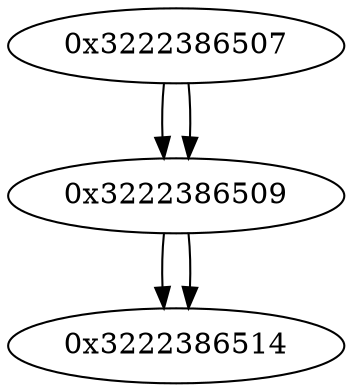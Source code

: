 digraph G{
/* nodes */
  n1 [label="0x3222386507"]
  n2 [label="0x3222386509"]
  n3 [label="0x3222386514"]
/* edges */
n1 -> n2;
n2 -> n3;
n1 -> n2;
n2 -> n3;
}
